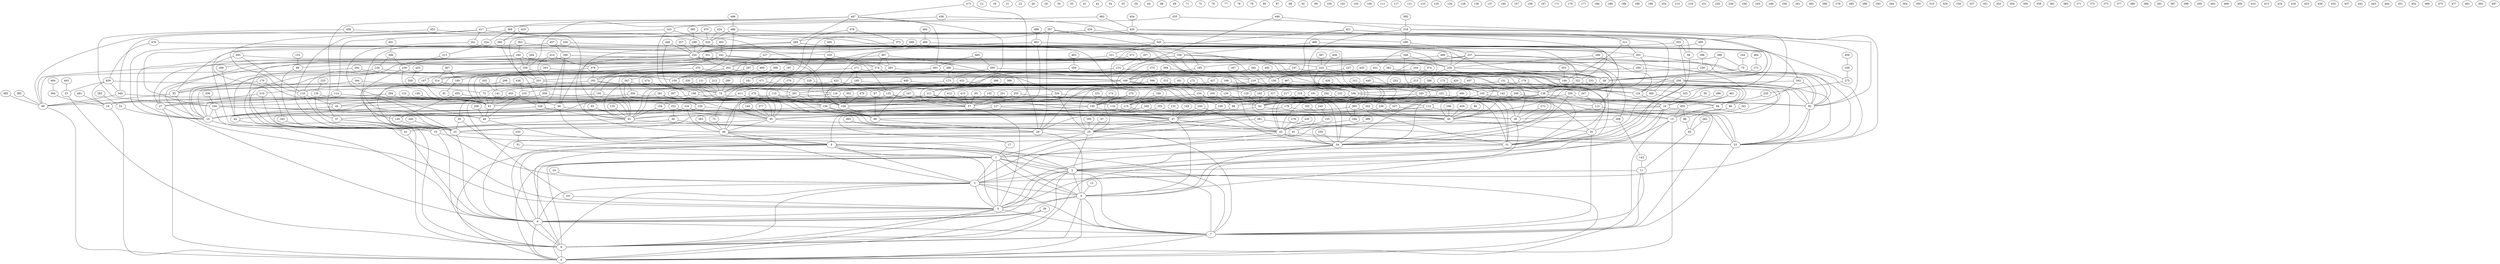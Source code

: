 graph {
	0 [label=0]
	1 [label=1]
	2 [label=2]
	3 [label=3]
	4 [label=4]
	5 [label=5]
	6 [label=6]
	7 [label=7]
	8 [label=8]
	9 [label=9]
	10 [label=10]
	11 [label=11]
	12 [label=12]
	13 [label=13]
	14 [label=14]
	15 [label=15]
	16 [label=16]
	17 [label=17]
	18 [label=18]
	19 [label=19]
	20 [label=20]
	21 [label=21]
	22 [label=22]
	23 [label=23]
	24 [label=24]
	25 [label=25]
	26 [label=26]
	27 [label=27]
	28 [label=28]
	29 [label=29]
	30 [label=30]
	31 [label=31]
	32 [label=32]
	33 [label=33]
	34 [label=34]
	35 [label=35]
	36 [label=36]
	37 [label=37]
	38 [label=38]
	39 [label=39]
	40 [label=40]
	41 [label=41]
	42 [label=42]
	43 [label=43]
	44 [label=44]
	45 [label=45]
	46 [label=46]
	47 [label=47]
	48 [label=48]
	49 [label=49]
	50 [label=50]
	51 [label=51]
	52 [label=52]
	53 [label=53]
	54 [label=54]
	55 [label=55]
	56 [label=56]
	57 [label=57]
	58 [label=58]
	59 [label=59]
	60 [label=60]
	61 [label=61]
	62 [label=62]
	63 [label=63]
	64 [label=64]
	65 [label=65]
	66 [label=66]
	67 [label=67]
	68 [label=68]
	69 [label=69]
	70 [label=70]
	71 [label=71]
	72 [label=72]
	73 [label=73]
	74 [label=74]
	75 [label=75]
	76 [label=76]
	77 [label=77]
	78 [label=78]
	79 [label=79]
	80 [label=80]
	81 [label=81]
	82 [label=82]
	83 [label=83]
	84 [label=84]
	85 [label=85]
	86 [label=86]
	87 [label=87]
	88 [label=88]
	89 [label=89]
	90 [label=90]
	91 [label=91]
	92 [label=92]
	93 [label=93]
	94 [label=94]
	95 [label=95]
	96 [label=96]
	97 [label=97]
	98 [label=98]
	99 [label=99]
	100 [label=100]
	101 [label=101]
	102 [label=102]
	103 [label=103]
	104 [label=104]
	105 [label=105]
	106 [label=106]
	107 [label=107]
	108 [label=108]
	109 [label=109]
	110 [label=110]
	111 [label=111]
	112 [label=112]
	113 [label=113]
	114 [label=114]
	115 [label=115]
	116 [label=116]
	117 [label=117]
	118 [label=118]
	119 [label=119]
	120 [label=120]
	121 [label=121]
	122 [label=122]
	123 [label=123]
	124 [label=124]
	125 [label=125]
	126 [label=126]
	127 [label=127]
	128 [label=128]
	129 [label=129]
	130 [label=130]
	131 [label=131]
	132 [label=132]
	133 [label=133]
	134 [label=134]
	135 [label=135]
	136 [label=136]
	137 [label=137]
	138 [label=138]
	139 [label=139]
	140 [label=140]
	141 [label=141]
	142 [label=142]
	143 [label=143]
	144 [label=144]
	145 [label=145]
	146 [label=146]
	147 [label=147]
	148 [label=148]
	149 [label=149]
	150 [label=150]
	151 [label=151]
	152 [label=152]
	153 [label=153]
	154 [label=154]
	155 [label=155]
	156 [label=156]
	157 [label=157]
	158 [label=158]
	159 [label=159]
	160 [label=160]
	161 [label=161]
	162 [label=162]
	163 [label=163]
	164 [label=164]
	165 [label=165]
	166 [label=166]
	167 [label=167]
	168 [label=168]
	169 [label=169]
	170 [label=170]
	171 [label=171]
	172 [label=172]
	173 [label=173]
	174 [label=174]
	175 [label=175]
	176 [label=176]
	177 [label=177]
	178 [label=178]
	179 [label=179]
	180 [label=180]
	181 [label=181]
	182 [label=182]
	183 [label=183]
	184 [label=184]
	185 [label=185]
	186 [label=186]
	187 [label=187]
	188 [label=188]
	189 [label=189]
	190 [label=190]
	191 [label=191]
	192 [label=192]
	193 [label=193]
	194 [label=194]
	195 [label=195]
	196 [label=196]
	197 [label=197]
	198 [label=198]
	199 [label=199]
	200 [label=200]
	201 [label=201]
	202 [label=202]
	203 [label=203]
	204 [label=204]
	205 [label=205]
	206 [label=206]
	207 [label=207]
	208 [label=208]
	209 [label=209]
	210 [label=210]
	211 [label=211]
	212 [label=212]
	213 [label=213]
	214 [label=214]
	215 [label=215]
	216 [label=216]
	217 [label=217]
	218 [label=218]
	219 [label=219]
	220 [label=220]
	221 [label=221]
	222 [label=222]
	223 [label=223]
	224 [label=224]
	225 [label=225]
	226 [label=226]
	227 [label=227]
	228 [label=228]
	229 [label=229]
	230 [label=230]
	231 [label=231]
	232 [label=232]
	233 [label=233]
	234 [label=234]
	235 [label=235]
	236 [label=236]
	237 [label=237]
	238 [label=238]
	239 [label=239]
	240 [label=240]
	241 [label=241]
	242 [label=242]
	243 [label=243]
	244 [label=244]
	245 [label=245]
	246 [label=246]
	247 [label=247]
	248 [label=248]
	249 [label=249]
	250 [label=250]
	251 [label=251]
	252 [label=252]
	253 [label=253]
	254 [label=254]
	255 [label=255]
	256 [label=256]
	257 [label=257]
	258 [label=258]
	259 [label=259]
	260 [label=260]
	261 [label=261]
	262 [label=262]
	263 [label=263]
	264 [label=264]
	265 [label=265]
	266 [label=266]
	267 [label=267]
	268 [label=268]
	269 [label=269]
	270 [label=270]
	271 [label=271]
	272 [label=272]
	273 [label=273]
	274 [label=274]
	275 [label=275]
	276 [label=276]
	277 [label=277]
	278 [label=278]
	279 [label=279]
	280 [label=280]
	281 [label=281]
	282 [label=282]
	283 [label=283]
	284 [label=284]
	285 [label=285]
	286 [label=286]
	287 [label=287]
	288 [label=288]
	289 [label=289]
	290 [label=290]
	291 [label=291]
	292 [label=292]
	293 [label=293]
	294 [label=294]
	295 [label=295]
	296 [label=296]
	297 [label=297]
	298 [label=298]
	299 [label=299]
	300 [label=300]
	301 [label=301]
	302 [label=302]
	303 [label=303]
	304 [label=304]
	305 [label=305]
	306 [label=306]
	307 [label=307]
	308 [label=308]
	309 [label=309]
	310 [label=310]
	311 [label=311]
	312 [label=312]
	313 [label=313]
	314 [label=314]
	315 [label=315]
	316 [label=316]
	317 [label=317]
	318 [label=318]
	319 [label=319]
	320 [label=320]
	321 [label=321]
	322 [label=322]
	323 [label=323]
	324 [label=324]
	325 [label=325]
	326 [label=326]
	327 [label=327]
	328 [label=328]
	329 [label=329]
	330 [label=330]
	331 [label=331]
	332 [label=332]
	333 [label=333]
	334 [label=334]
	335 [label=335]
	336 [label=336]
	337 [label=337]
	338 [label=338]
	339 [label=339]
	340 [label=340]
	341 [label=341]
	342 [label=342]
	343 [label=343]
	344 [label=344]
	345 [label=345]
	346 [label=346]
	347 [label=347]
	348 [label=348]
	349 [label=349]
	350 [label=350]
	351 [label=351]
	352 [label=352]
	353 [label=353]
	354 [label=354]
	355 [label=355]
	356 [label=356]
	357 [label=357]
	358 [label=358]
	359 [label=359]
	360 [label=360]
	361 [label=361]
	362 [label=362]
	363 [label=363]
	364 [label=364]
	365 [label=365]
	366 [label=366]
	367 [label=367]
	368 [label=368]
	369 [label=369]
	370 [label=370]
	371 [label=371]
	372 [label=372]
	373 [label=373]
	374 [label=374]
	375 [label=375]
	376 [label=376]
	377 [label=377]
	378 [label=378]
	379 [label=379]
	380 [label=380]
	381 [label=381]
	382 [label=382]
	383 [label=383]
	384 [label=384]
	385 [label=385]
	386 [label=386]
	387 [label=387]
	388 [label=388]
	389 [label=389]
	390 [label=390]
	391 [label=391]
	392 [label=392]
	393 [label=393]
	394 [label=394]
	395 [label=395]
	396 [label=396]
	397 [label=397]
	398 [label=398]
	399 [label=399]
	400 [label=400]
	401 [label=401]
	402 [label=402]
	403 [label=403]
	404 [label=404]
	405 [label=405]
	406 [label=406]
	407 [label=407]
	408 [label=408]
	409 [label=409]
	410 [label=410]
	411 [label=411]
	412 [label=412]
	413 [label=413]
	414 [label=414]
	415 [label=415]
	416 [label=416]
	417 [label=417]
	418 [label=418]
	419 [label=419]
	420 [label=420]
	421 [label=421]
	422 [label=422]
	423 [label=423]
	424 [label=424]
	425 [label=425]
	426 [label=426]
	427 [label=427]
	428 [label=428]
	429 [label=429]
	430 [label=430]
	431 [label=431]
	432 [label=432]
	433 [label=433]
	434 [label=434]
	435 [label=435]
	436 [label=436]
	437 [label=437]
	438 [label=438]
	439 [label=439]
	440 [label=440]
	441 [label=441]
	442 [label=442]
	443 [label=443]
	444 [label=444]
	445 [label=445]
	446 [label=446]
	447 [label=447]
	448 [label=448]
	449 [label=449]
	450 [label=450]
	451 [label=451]
	452 [label=452]
	453 [label=453]
	454 [label=454]
	455 [label=455]
	456 [label=456]
	457 [label=457]
	458 [label=458]
	459 [label=459]
	460 [label=460]
	461 [label=461]
	462 [label=462]
	463 [label=463]
	464 [label=464]
	465 [label=465]
	466 [label=466]
	467 [label=467]
	468 [label=468]
	469 [label=469]
	470 [label=470]
	471 [label=471]
	472 [label=472]
	473 [label=473]
	474 [label=474]
	475 [label=475]
	476 [label=476]
	477 [label=477]
	478 [label=478]
	479 [label=479]
	480 [label=480]
	481 [label=481]
	482 [label=482]
	483 [label=483]
	484 [label=484]
	485 [label=485]
	486 [label=486]
	487 [label=487]
	488 [label=488]
	489 [label=489]
	490 [label=490]
	491 [label=491]
	492 [label=492]
	493 [label=493]
	494 [label=494]
	495 [label=495]
	496 [label=496]
	497 [label=497]
	498 [label=498]
	499 [label=499]
	0 -- 1
	0 -- 2
	0 -- 3
	0 -- 4
	0 -- 5
	0 -- 6
	0 -- 7
	0 -- 8
	0 -- 9
	1 -- 2
	1 -- 3
	1 -- 4
	1 -- 5
	1 -- 6
	1 -- 7
	1 -- 8
	1 -- 9
	2 -- 3
	2 -- 4
	2 -- 5
	2 -- 6
	2 -- 7
	2 -- 8
	2 -- 9
	3 -- 4
	3 -- 5
	3 -- 6
	3 -- 7
	3 -- 8
	3 -- 9
	4 -- 5
	4 -- 6
	4 -- 7
	4 -- 8
	4 -- 9
	5 -- 6
	5 -- 7
	5 -- 8
	5 -- 9
	6 -- 7
	6 -- 8
	6 -- 9
	7 -- 8
	7 -- 9
	8 -- 9
	10 -- 6
	11 -- 3
	11 -- 7
	11 -- 9
	13 -- 4
	14 -- 9
	15 -- 2
	15 -- 7
	15 -- 9
	17 -- 1
	18 -- 2
	18 -- 3
	18 -- 4
	18 -- 7
	19 -- 0
	19 -- 8
	20 -- 7
	20 -- 8
	23 -- 7
	24 -- 3
	25 -- 1
	25 -- 2
	25 -- 7
	25 -- 8
	27 -- 6
	27 -- 9
	28 -- 4
	28 -- 6
	31 -- 2
	32 -- 2
	32 -- 6
	33 -- 8
	34 -- 1
	34 -- 4
	34 -- 5
	36 -- 4
	37 -- 3
	37 -- 8
	38 -- 2
	39 -- 6
	39 -- 9
	40 -- 1
	40 -- 20
	43 -- 3
	43 -- 23
	43 -- 34
	44 -- 5
	45 -- 10
	46 -- 0
	46 -- 3
	46 -- 31
	47 -- 4
	47 -- 25
	47 -- 32
	47 -- 43
	48 -- 0
	49 -- 9
	50 -- 1
	50 -- 32
	51 -- 1
	52 -- 6
	53 -- 10
	56 -- 18
	57 -- 0
	57 -- 5
	58 -- 34
	60 -- 25
	60 -- 52
	61 -- 48
	62 -- 32
	62 -- 36
	63 -- 43
	63 -- 52
	65 -- 11
	66 -- 0
	66 -- 8
	66 -- 40
	67 -- 25
	70 -- 38
	72 -- 61
	73 -- 46
	74 -- 61
	74 -- 62
	81 -- 0
	81 -- 23
	82 -- 5
	82 -- 23
	83 -- 63
	84 -- 40
	85 -- 57
	86 -- 65
	89 -- 32
	90 -- 28
	91 -- 61
	93 -- 5
	93 -- 49
	94 -- 15
	95 -- 19
	95 -- 46
	95 -- 81
	96 -- 36
	97 -- 90
	98 -- 47
	101 -- 5
	104 -- 63
	105 -- 34
	105 -- 98
	107 -- 25
	107 -- 86
	108 -- 90
	109 -- 47
	110 -- 90
	110 -- 104
	110 -- 108
	112 -- 23
	112 -- 95
	113 -- 15
	113 -- 34
	114 -- 49
	114 -- 108
	115 -- 17
	115 -- 47
	116 -- 61
	116 -- 108
	118 -- 32
	118 -- 45
	119 -- 47
	120 -- 62
	122 -- 61
	124 -- 18
	127 -- 47
	127 -- 95
	129 -- 62
	131 -- 74
	132 -- 47
	133 -- 14
	133 -- 31
	133 -- 57
	134 -- 37
	134 -- 61
	135 -- 63
	136 -- 40
	136 -- 63
	136 -- 90
	138 -- 62
	138 -- 82
	138 -- 112
	139 -- 44
	139 -- 47
	141 -- 61
	142 -- 31
	142 -- 40
	142 -- 115
	143 -- 11
	144 -- 95
	145 -- 32
	146 -- 138
	147 -- 61
	148 -- 61
	149 -- 47
	150 -- 36
	150 -- 37
	151 -- 20
	151 -- 116
	151 -- 138
	152 -- 47
	152 -- 108
	153 -- 89
	154 -- 15
	154 -- 98
	154 -- 150
	155 -- 43
	156 -- 62
	159 -- 95
	160 -- 34
	160 -- 47
	161 -- 154
	162 -- 62
	162 -- 115
	163 -- 32
	164 -- 70
	165 -- 10
	165 -- 124
	166 -- 43
	166 -- 82
	166 -- 115
	168 -- 47
	168 -- 63
	168 -- 105
	169 -- 115
	170 -- 61
	170 -- 93
	172 -- 74
	172 -- 166
	173 -- 93
	173 -- 166
	174 -- 150
	175 -- 105
	178 -- 23
	178 -- 145
	179 -- 108
	179 -- 124
	179 -- 138
	181 -- 74
	182 -- 155
	183 -- 34
	183 -- 108
	183 -- 178
	184 -- 43
	185 -- 168
	187 -- 181
	190 -- 91
	191 -- 40
	191 -- 150
	192 -- 37
	192 -- 57
	193 -- 34
	193 -- 72
	193 -- 95
	194 -- 10
	194 -- 43
	194 -- 48
	194 -- 52
	195 -- 25
	197 -- 38
	197 -- 63
	198 -- 63
	198 -- 150
	199 -- 63
	199 -- 138
	200 -- 98
	201 -- 97
	201 -- 118
	202 -- 141
	203 -- 61
	203 -- 63
	203 -- 146
	205 -- 62
	205 -- 173
	206 -- 44
	207 -- 113
	208 -- 20
	208 -- 23
	208 -- 82
	208 -- 116
	208 -- 124
	209 -- 48
	210 -- 19
	210 -- 27
	211 -- 48
	211 -- 57
	211 -- 112
	212 -- 74
	214 -- 112
	214 -- 181
	215 -- 34
	215 -- 120
	216 -- 48
	216 -- 61
	217 -- 107
	217 -- 127
	219 -- 25
	219 -- 105
	220 -- 10
	220 -- 19
	220 -- 66
	220 -- 113
	220 -- 203
	222 -- 82
	222 -- 95
	223 -- 134
	224 -- 146
	224 -- 159
	224 -- 166
	226 -- 94
	227 -- 61
	227 -- 208
	229 -- 133
	230 -- 38
	230 -- 179
	230 -- 215
	231 -- 150
	232 -- 36
	232 -- 136
	233 -- 82
	233 -- 183
	234 -- 44
	234 -- 229
	235 -- 43
	236 -- 40
	236 -- 195
	237 -- 23
	237 -- 62
	237 -- 90
	237 -- 138
	237 -- 230
	239 -- 32
	239 -- 61
	239 -- 168
	240 -- 32
	241 -- 48
	241 -- 220
	242 -- 118
	242 -- 133
	242 -- 193
	242 -- 230
	244 -- 38
	244 -- 219
	245 -- 155
	246 -- 46
	246 -- 82
	246 -- 184
	247 -- 10
	247 -- 113
	248 -- 19
	248 -- 36
	250 -- 82
	250 -- 175
	251 -- 57
	252 -- 60
	252 -- 95
	253 -- 105
	254 -- 18
	254 -- 34
	254 -- 98
	255 -- 45
	255 -- 94
	257 -- 220
	258 -- 124
	258 -- 147
	258 -- 201
	259 -- 34
	260 -- 31
	260 -- 90
	260 -- 184
	262 -- 65
	263 -- 93
	263 -- 219
	264 -- 258
	266 -- 211
	267 -- 219
	269 -- 19
	269 -- 40
	269 -- 43
	269 -- 220
	270 -- 25
	270 -- 150
	271 -- 31
	271 -- 108
	271 -- 131
	271 -- 165
	272 -- 38
	273 -- 36
	274 -- 32
	274 -- 43
	274 -- 168
	274 -- 193
	275 -- 226
	276 -- 25
	276 -- 46
	276 -- 136
	277 -- 95
	279 -- 43
	280 -- 237
	281 -- 127
	281 -- 139
	281 -- 194
	282 -- 31
	282 -- 136
	283 -- 53
	284 -- 27
	284 -- 107
	287 -- 139
	288 -- 94
	288 -- 162
	289 -- 124
	289 -- 230
	290 -- 74
	291 -- 10
	291 -- 31
	291 -- 136
	292 -- 49
	292 -- 159
	295 -- 138
	295 -- 192
	296 -- 40
	297 -- 198
	298 -- 32
	298 -- 74
	299 -- 160
	299 -- 220
	300 -- 94
	300 -- 260
	301 -- 40
	301 -- 82
	301 -- 224
	302 -- 108
	303 -- 31
	303 -- 58
	303 -- 220
	306 -- 101
	306 -- 119
	307 -- 214
	308 -- 25
	308 -- 143
	309 -- 10
	309 -- 62
	311 -- 146
	311 -- 301
	312 -- 222
	313 -- 239
	314 -- 32
	314 -- 166
	314 -- 210
	315 -- 109
	315 -- 232
	316 -- 10
	316 -- 25
	316 -- 46
	317 -- 14
	317 -- 34
	317 -- 62
	318 -- 23
	318 -- 62
	318 -- 82
	318 -- 280
	319 -- 34
	319 -- 150
	320 -- 63
	320 -- 208
	320 -- 220
	321 -- 49
	321 -- 224
	322 -- 23
	322 -- 105
	322 -- 216
	322 -- 300
	323 -- 95
	323 -- 114
	323 -- 320
	324 -- 313
	325 -- 18
	326 -- 25
	326 -- 82
	326 -- 95
	327 -- 203
	328 -- 10
	328 -- 23
	328 -- 63
	330 -- 74
	331 -- 27
	331 -- 89
	331 -- 274
	331 -- 326
	332 -- 51
	333 -- 136
	333 -- 274
	335 -- 82
	335 -- 323
	336 -- 194
	338 -- 43
	338 -- 105
	338 -- 141
	338 -- 203
	338 -- 219
	338 -- 297
	339 -- 275
	340 -- 10
	340 -- 108
	340 -- 206
	340 -- 258
	340 -- 295
	341 -- 15
	342 -- 28
	342 -- 40
	343 -- 82
	343 -- 96
	343 -- 166
	344 -- 10
	344 -- 116
	345 -- 93
	345 -- 124
	345 -- 230
	345 -- 321
	346 -- 234
	346 -- 239
	347 -- 63
	347 -- 105
	347 -- 252
	347 -- 306
	348 -- 97
	348 -- 105
	348 -- 230
	349 -- 49
	349 -- 139
	350 -- 72
	353 -- 146
	355 -- 36
	355 -- 63
	357 -- 28
	357 -- 62
	357 -- 269
	357 -- 275
	357 -- 328
	358 -- 36
	358 -- 190
	360 -- 201
	362 -- 156
	362 -- 322
	363 -- 10
	363 -- 333
	363 -- 340
	364 -- 14
	366 -- 65
	366 -- 90
	366 -- 173
	366 -- 347
	367 -- 190
	367 -- 314
	368 -- 38
	368 -- 70
	368 -- 185
	369 -- 32
	369 -- 46
	369 -- 108
	369 -- 324
	370 -- 168
	373 -- 220
	373 -- 222
	374 -- 184
	374 -- 215
	376 -- 168
	376 -- 314
	378 -- 10
	378 -- 193
	379 -- 110
	381 -- 23
	381 -- 46
	382 -- 49
	383 -- 46
	385 -- 299
	386 -- 136
	386 -- 162
	387 -- 224
	388 -- 211
	389 -- 81
	390 -- 27
	390 -- 66
	390 -- 94
	390 -- 230
	390 -- 328
	392 -- 242
	393 -- 18
	393 -- 52
	394 -- 57
	394 -- 168
	394 -- 322
	395 -- 318
	396 -- 250
	398 -- 131
	398 -- 291
	401 -- 346
	403 -- 50
	403 -- 328
	404 -- 40
	405 -- 118
	405 -- 163
	405 -- 230
	406 -- 224
	407 -- 246
	411 -- 20
	411 -- 45
	411 -- 95
	412 -- 57
	414 -- 309
	414 -- 378
	415 -- 57
	417 -- 118
	417 -- 241
	417 -- 300
	417 -- 338
	417 -- 349
	419 -- 360
	420 -- 43
	420 -- 142
	421 -- 31
	421 -- 150
	421 -- 156
	421 -- 311
	422 -- 129
	422 -- 141
	424 -- 185
	424 -- 320
	425 -- 350
	426 -- 183
	427 -- 105
	427 -- 291
	429 -- 320
	429 -- 322
	429 -- 343
	430 -- 145
	430 -- 301
	431 -- 28
	431 -- 38
	433 -- 120
	433 -- 198
	434 -- 280
	434 -- 411
	435 -- 38
	435 -- 168
	436 -- 216
	438 -- 345
	438 -- 369
	439 -- 339
	440 -- 141
	440 -- 282
	441 -- 94
	441 -- 156
	441 -- 314
	445 -- 33
	446 -- 119
	446 -- 318
	447 -- 48
	447 -- 57
	447 -- 269
	447 -- 393
	447 -- 417
	448 -- 74
	448 -- 220
	449 -- 57
	449 -- 325
	450 -- 15
	450 -- 86
	450 -- 95
	453 -- 49
	453 -- 299
	454 -- 429
	455 -- 66
	455 -- 145
	456 -- 82
	456 -- 201
	457 -- 62
	457 -- 194
	457 -- 390
	458 -- 194
	458 -- 430
	459 -- 14
	459 -- 33
	459 -- 86
	459 -- 349
	460 -- 205
	460 -- 393
	461 -- 18
	461 -- 450
	462 -- 57
	462 -- 159
	462 -- 220
	462 -- 288
	462 -- 322
	463 -- 358
	464 -- 364
	465 -- 333
	466 -- 138
	466 -- 338
	467 -- 119
	467 -- 142
	469 -- 325
	469 -- 327
	469 -- 422
	470 -- 320
	470 -- 360
	471 -- 73
	471 -- 74
	471 -- 115
	471 -- 207
	472 -- 308
	472 -- 378
	473 -- 57
	473 -- 447
	474 -- 198
	476 -- 242
	476 -- 459
	478 -- 373
	478 -- 471
	479 -- 108
	480 -- 330
	481 -- 14
	482 -- 258
	482 -- 429
	483 -- 28
	484 -- 272
	485 -- 49
	486 -- 58
	486 -- 159
	486 -- 320
	487 -- 28
	487 -- 52
	487 -- 274
	487 -- 295
	488 -- 462
	489 -- 23
	489 -- 203
	490 -- 260
	492 -- 156
	494 -- 469
	495 -- 396
	495 -- 431
	496 -- 18
	498 -- 486
	499 -- 146
	499 -- 220
}
